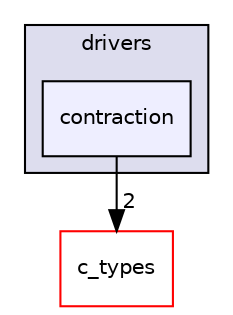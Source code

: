 digraph "contraction" {
  compound=true
  node [ fontsize="10", fontname="Helvetica"];
  edge [ labelfontsize="10", labelfontname="Helvetica"];
  subgraph clusterdir_4fe5cf12322eb0f9892753dc20f1484c {
    graph [ bgcolor="#ddddee", pencolor="black", label="drivers" fontname="Helvetica", fontsize="10", URL="dir_4fe5cf12322eb0f9892753dc20f1484c.html"]
  dir_bdbdff42c386179f864caab135e18a0b [shape=box, label="contraction", style="filled", fillcolor="#eeeeff", pencolor="black", URL="dir_bdbdff42c386179f864caab135e18a0b.html"];
  }
  dir_d5995d5871f728649bd47ea0d6428e03 [shape=box label="c_types" fillcolor="white" style="filled" color="red" URL="dir_d5995d5871f728649bd47ea0d6428e03.html"];
  dir_bdbdff42c386179f864caab135e18a0b->dir_d5995d5871f728649bd47ea0d6428e03 [headlabel="2", labeldistance=1.5 headhref="dir_000021_000019.html"];
}
